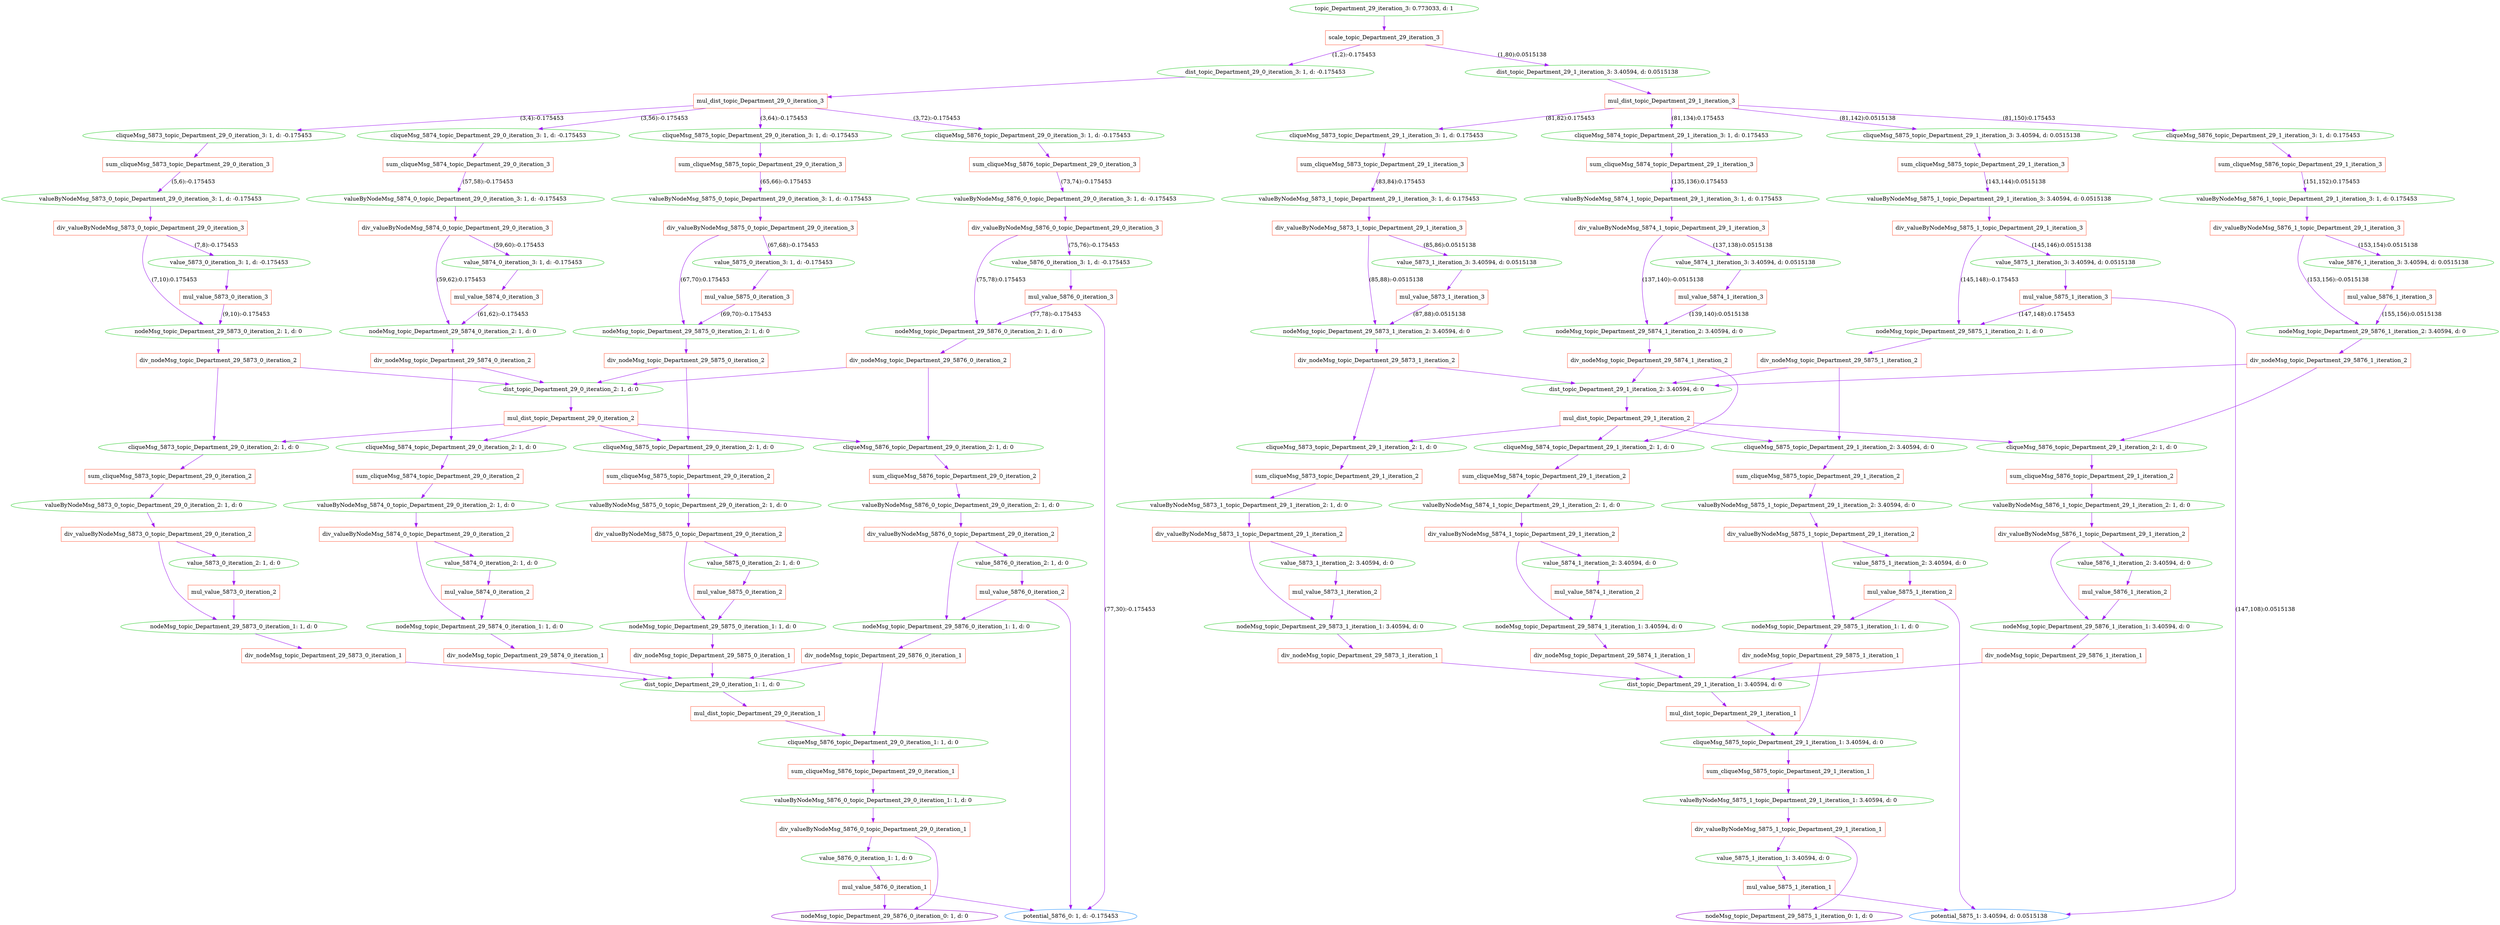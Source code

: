 digraph G {
0 [label="topic_Department_29_iteration_3: 0.773033, d: 1", shape=oval, color=limegreen];
1 [label="scale_topic_Department_29_iteration_3", shape=box, color=tomato];
2 [label="dist_topic_Department_29_0_iteration_3: 1, d: -0.175453", shape=oval, color=limegreen];
3 [label="mul_dist_topic_Department_29_0_iteration_3", shape=box, color=tomato];
4 [label="cliqueMsg_5873_topic_Department_29_0_iteration_3: 1, d: -0.175453", shape=oval, color=limegreen];
5 [label="sum_cliqueMsg_5873_topic_Department_29_0_iteration_3", shape=box, color=tomato];
6 [label="valueByNodeMsg_5873_0_topic_Department_29_0_iteration_3: 1, d: -0.175453", shape=oval, color=limegreen];
7 [label="div_valueByNodeMsg_5873_0_topic_Department_29_0_iteration_3", shape=box, color=tomato];
8 [label="value_5873_0_iteration_3: 1, d: -0.175453", shape=oval, color=limegreen];
9 [label="mul_value_5873_0_iteration_3", shape=box, color=tomato];
10 [label="nodeMsg_topic_Department_29_5873_0_iteration_2: 1, d: 0", shape=oval, color=limegreen];
11 [label="div_nodeMsg_topic_Department_29_5873_0_iteration_2", shape=box, color=tomato];
12 [label="dist_topic_Department_29_0_iteration_2: 1, d: 0", shape=oval, color=limegreen];
13 [label="mul_dist_topic_Department_29_0_iteration_2", shape=box, color=tomato];
14 [label="cliqueMsg_5873_topic_Department_29_0_iteration_2: 1, d: 0", shape=oval, color=limegreen];
15 [label="sum_cliqueMsg_5873_topic_Department_29_0_iteration_2", shape=box, color=tomato];
16 [label="valueByNodeMsg_5873_0_topic_Department_29_0_iteration_2: 1, d: 0", shape=oval, color=limegreen];
17 [label="div_valueByNodeMsg_5873_0_topic_Department_29_0_iteration_2", shape=box, color=tomato];
18 [label="value_5873_0_iteration_2: 1, d: 0", shape=oval, color=limegreen];
19 [label="mul_value_5873_0_iteration_2", shape=box, color=tomato];
20 [label="nodeMsg_topic_Department_29_5873_0_iteration_1: 1, d: 0", shape=oval, color=limegreen];
21 [label="div_nodeMsg_topic_Department_29_5873_0_iteration_1", shape=box, color=tomato];
22 [label="dist_topic_Department_29_0_iteration_1: 1, d: 0", shape=oval, color=limegreen];
23 [label="mul_dist_topic_Department_29_0_iteration_1", shape=box, color=tomato];
24 [label="cliqueMsg_5876_topic_Department_29_0_iteration_1: 1, d: 0", shape=oval, color=limegreen];
25 [label="sum_cliqueMsg_5876_topic_Department_29_0_iteration_1", shape=box, color=tomato];
26 [label="valueByNodeMsg_5876_0_topic_Department_29_0_iteration_1: 1, d: 0", shape=oval, color=limegreen];
27 [label="div_valueByNodeMsg_5876_0_topic_Department_29_0_iteration_1", shape=box, color=tomato];
28 [label="value_5876_0_iteration_1: 1, d: 0", shape=oval, color=limegreen];
29 [label="mul_value_5876_0_iteration_1", shape=box, color=tomato];
30 [label="potential_5876_0: 1, d: -0.175453", shape=oval, color=dodgerblue];
31 [label="nodeMsg_topic_Department_29_5876_0_iteration_0: 1, d: 0", shape=oval, color=darkviolet];
32 [label="cliqueMsg_5874_topic_Department_29_0_iteration_2: 1, d: 0", shape=oval, color=limegreen];
33 [label="sum_cliqueMsg_5874_topic_Department_29_0_iteration_2", shape=box, color=tomato];
34 [label="valueByNodeMsg_5874_0_topic_Department_29_0_iteration_2: 1, d: 0", shape=oval, color=limegreen];
35 [label="div_valueByNodeMsg_5874_0_topic_Department_29_0_iteration_2", shape=box, color=tomato];
36 [label="value_5874_0_iteration_2: 1, d: 0", shape=oval, color=limegreen];
37 [label="mul_value_5874_0_iteration_2", shape=box, color=tomato];
38 [label="nodeMsg_topic_Department_29_5874_0_iteration_1: 1, d: 0", shape=oval, color=limegreen];
39 [label="div_nodeMsg_topic_Department_29_5874_0_iteration_1", shape=box, color=tomato];
40 [label="cliqueMsg_5875_topic_Department_29_0_iteration_2: 1, d: 0", shape=oval, color=limegreen];
41 [label="sum_cliqueMsg_5875_topic_Department_29_0_iteration_2", shape=box, color=tomato];
42 [label="valueByNodeMsg_5875_0_topic_Department_29_0_iteration_2: 1, d: 0", shape=oval, color=limegreen];
43 [label="div_valueByNodeMsg_5875_0_topic_Department_29_0_iteration_2", shape=box, color=tomato];
44 [label="value_5875_0_iteration_2: 1, d: 0", shape=oval, color=limegreen];
45 [label="mul_value_5875_0_iteration_2", shape=box, color=tomato];
46 [label="nodeMsg_topic_Department_29_5875_0_iteration_1: 1, d: 0", shape=oval, color=limegreen];
47 [label="div_nodeMsg_topic_Department_29_5875_0_iteration_1", shape=box, color=tomato];
48 [label="cliqueMsg_5876_topic_Department_29_0_iteration_2: 1, d: 0", shape=oval, color=limegreen];
49 [label="sum_cliqueMsg_5876_topic_Department_29_0_iteration_2", shape=box, color=tomato];
50 [label="valueByNodeMsg_5876_0_topic_Department_29_0_iteration_2: 1, d: 0", shape=oval, color=limegreen];
51 [label="div_valueByNodeMsg_5876_0_topic_Department_29_0_iteration_2", shape=box, color=tomato];
52 [label="value_5876_0_iteration_2: 1, d: 0", shape=oval, color=limegreen];
53 [label="mul_value_5876_0_iteration_2", shape=box, color=tomato];
54 [label="nodeMsg_topic_Department_29_5876_0_iteration_1: 1, d: 0", shape=oval, color=limegreen];
55 [label="div_nodeMsg_topic_Department_29_5876_0_iteration_1", shape=box, color=tomato];
56 [label="cliqueMsg_5874_topic_Department_29_0_iteration_3: 1, d: -0.175453", shape=oval, color=limegreen];
57 [label="sum_cliqueMsg_5874_topic_Department_29_0_iteration_3", shape=box, color=tomato];
58 [label="valueByNodeMsg_5874_0_topic_Department_29_0_iteration_3: 1, d: -0.175453", shape=oval, color=limegreen];
59 [label="div_valueByNodeMsg_5874_0_topic_Department_29_0_iteration_3", shape=box, color=tomato];
60 [label="value_5874_0_iteration_3: 1, d: -0.175453", shape=oval, color=limegreen];
61 [label="mul_value_5874_0_iteration_3", shape=box, color=tomato];
62 [label="nodeMsg_topic_Department_29_5874_0_iteration_2: 1, d: 0", shape=oval, color=limegreen];
63 [label="div_nodeMsg_topic_Department_29_5874_0_iteration_2", shape=box, color=tomato];
64 [label="cliqueMsg_5875_topic_Department_29_0_iteration_3: 1, d: -0.175453", shape=oval, color=limegreen];
65 [label="sum_cliqueMsg_5875_topic_Department_29_0_iteration_3", shape=box, color=tomato];
66 [label="valueByNodeMsg_5875_0_topic_Department_29_0_iteration_3: 1, d: -0.175453", shape=oval, color=limegreen];
67 [label="div_valueByNodeMsg_5875_0_topic_Department_29_0_iteration_3", shape=box, color=tomato];
68 [label="value_5875_0_iteration_3: 1, d: -0.175453", shape=oval, color=limegreen];
69 [label="mul_value_5875_0_iteration_3", shape=box, color=tomato];
70 [label="nodeMsg_topic_Department_29_5875_0_iteration_2: 1, d: 0", shape=oval, color=limegreen];
71 [label="div_nodeMsg_topic_Department_29_5875_0_iteration_2", shape=box, color=tomato];
72 [label="cliqueMsg_5876_topic_Department_29_0_iteration_3: 1, d: -0.175453", shape=oval, color=limegreen];
73 [label="sum_cliqueMsg_5876_topic_Department_29_0_iteration_3", shape=box, color=tomato];
74 [label="valueByNodeMsg_5876_0_topic_Department_29_0_iteration_3: 1, d: -0.175453", shape=oval, color=limegreen];
75 [label="div_valueByNodeMsg_5876_0_topic_Department_29_0_iteration_3", shape=box, color=tomato];
76 [label="value_5876_0_iteration_3: 1, d: -0.175453", shape=oval, color=limegreen];
77 [label="mul_value_5876_0_iteration_3", shape=box, color=tomato];
78 [label="nodeMsg_topic_Department_29_5876_0_iteration_2: 1, d: 0", shape=oval, color=limegreen];
79 [label="div_nodeMsg_topic_Department_29_5876_0_iteration_2", shape=box, color=tomato];
80 [label="dist_topic_Department_29_1_iteration_3: 3.40594, d: 0.0515138", shape=oval, color=limegreen];
81 [label="mul_dist_topic_Department_29_1_iteration_3", shape=box, color=tomato];
82 [label="cliqueMsg_5873_topic_Department_29_1_iteration_3: 1, d: 0.175453", shape=oval, color=limegreen];
83 [label="sum_cliqueMsg_5873_topic_Department_29_1_iteration_3", shape=box, color=tomato];
84 [label="valueByNodeMsg_5873_1_topic_Department_29_1_iteration_3: 1, d: 0.175453", shape=oval, color=limegreen];
85 [label="div_valueByNodeMsg_5873_1_topic_Department_29_1_iteration_3", shape=box, color=tomato];
86 [label="value_5873_1_iteration_3: 3.40594, d: 0.0515138", shape=oval, color=limegreen];
87 [label="mul_value_5873_1_iteration_3", shape=box, color=tomato];
88 [label="nodeMsg_topic_Department_29_5873_1_iteration_2: 3.40594, d: 0", shape=oval, color=limegreen];
89 [label="div_nodeMsg_topic_Department_29_5873_1_iteration_2", shape=box, color=tomato];
90 [label="dist_topic_Department_29_1_iteration_2: 3.40594, d: 0", shape=oval, color=limegreen];
91 [label="mul_dist_topic_Department_29_1_iteration_2", shape=box, color=tomato];
92 [label="cliqueMsg_5873_topic_Department_29_1_iteration_2: 1, d: 0", shape=oval, color=limegreen];
93 [label="sum_cliqueMsg_5873_topic_Department_29_1_iteration_2", shape=box, color=tomato];
94 [label="valueByNodeMsg_5873_1_topic_Department_29_1_iteration_2: 1, d: 0", shape=oval, color=limegreen];
95 [label="div_valueByNodeMsg_5873_1_topic_Department_29_1_iteration_2", shape=box, color=tomato];
96 [label="value_5873_1_iteration_2: 3.40594, d: 0", shape=oval, color=limegreen];
97 [label="mul_value_5873_1_iteration_2", shape=box, color=tomato];
98 [label="nodeMsg_topic_Department_29_5873_1_iteration_1: 3.40594, d: 0", shape=oval, color=limegreen];
99 [label="div_nodeMsg_topic_Department_29_5873_1_iteration_1", shape=box, color=tomato];
100 [label="dist_topic_Department_29_1_iteration_1: 3.40594, d: 0", shape=oval, color=limegreen];
101 [label="mul_dist_topic_Department_29_1_iteration_1", shape=box, color=tomato];
102 [label="cliqueMsg_5875_topic_Department_29_1_iteration_1: 3.40594, d: 0", shape=oval, color=limegreen];
103 [label="sum_cliqueMsg_5875_topic_Department_29_1_iteration_1", shape=box, color=tomato];
104 [label="valueByNodeMsg_5875_1_topic_Department_29_1_iteration_1: 3.40594, d: 0", shape=oval, color=limegreen];
105 [label="div_valueByNodeMsg_5875_1_topic_Department_29_1_iteration_1", shape=box, color=tomato];
106 [label="value_5875_1_iteration_1: 3.40594, d: 0", shape=oval, color=limegreen];
107 [label="mul_value_5875_1_iteration_1", shape=box, color=tomato];
108 [label="potential_5875_1: 3.40594, d: 0.0515138", shape=oval, color=dodgerblue];
109 [label="nodeMsg_topic_Department_29_5875_1_iteration_0: 1, d: 0", shape=oval, color=darkviolet];
110 [label="cliqueMsg_5874_topic_Department_29_1_iteration_2: 1, d: 0", shape=oval, color=limegreen];
111 [label="sum_cliqueMsg_5874_topic_Department_29_1_iteration_2", shape=box, color=tomato];
112 [label="valueByNodeMsg_5874_1_topic_Department_29_1_iteration_2: 1, d: 0", shape=oval, color=limegreen];
113 [label="div_valueByNodeMsg_5874_1_topic_Department_29_1_iteration_2", shape=box, color=tomato];
114 [label="value_5874_1_iteration_2: 3.40594, d: 0", shape=oval, color=limegreen];
115 [label="mul_value_5874_1_iteration_2", shape=box, color=tomato];
116 [label="nodeMsg_topic_Department_29_5874_1_iteration_1: 3.40594, d: 0", shape=oval, color=limegreen];
117 [label="div_nodeMsg_topic_Department_29_5874_1_iteration_1", shape=box, color=tomato];
118 [label="cliqueMsg_5875_topic_Department_29_1_iteration_2: 3.40594, d: 0", shape=oval, color=limegreen];
119 [label="sum_cliqueMsg_5875_topic_Department_29_1_iteration_2", shape=box, color=tomato];
120 [label="valueByNodeMsg_5875_1_topic_Department_29_1_iteration_2: 3.40594, d: 0", shape=oval, color=limegreen];
121 [label="div_valueByNodeMsg_5875_1_topic_Department_29_1_iteration_2", shape=box, color=tomato];
122 [label="value_5875_1_iteration_2: 3.40594, d: 0", shape=oval, color=limegreen];
123 [label="mul_value_5875_1_iteration_2", shape=box, color=tomato];
124 [label="nodeMsg_topic_Department_29_5875_1_iteration_1: 1, d: 0", shape=oval, color=limegreen];
125 [label="div_nodeMsg_topic_Department_29_5875_1_iteration_1", shape=box, color=tomato];
126 [label="cliqueMsg_5876_topic_Department_29_1_iteration_2: 1, d: 0", shape=oval, color=limegreen];
127 [label="sum_cliqueMsg_5876_topic_Department_29_1_iteration_2", shape=box, color=tomato];
128 [label="valueByNodeMsg_5876_1_topic_Department_29_1_iteration_2: 1, d: 0", shape=oval, color=limegreen];
129 [label="div_valueByNodeMsg_5876_1_topic_Department_29_1_iteration_2", shape=box, color=tomato];
130 [label="value_5876_1_iteration_2: 3.40594, d: 0", shape=oval, color=limegreen];
131 [label="mul_value_5876_1_iteration_2", shape=box, color=tomato];
132 [label="nodeMsg_topic_Department_29_5876_1_iteration_1: 3.40594, d: 0", shape=oval, color=limegreen];
133 [label="div_nodeMsg_topic_Department_29_5876_1_iteration_1", shape=box, color=tomato];
134 [label="cliqueMsg_5874_topic_Department_29_1_iteration_3: 1, d: 0.175453", shape=oval, color=limegreen];
135 [label="sum_cliqueMsg_5874_topic_Department_29_1_iteration_3", shape=box, color=tomato];
136 [label="valueByNodeMsg_5874_1_topic_Department_29_1_iteration_3: 1, d: 0.175453", shape=oval, color=limegreen];
137 [label="div_valueByNodeMsg_5874_1_topic_Department_29_1_iteration_3", shape=box, color=tomato];
138 [label="value_5874_1_iteration_3: 3.40594, d: 0.0515138", shape=oval, color=limegreen];
139 [label="mul_value_5874_1_iteration_3", shape=box, color=tomato];
140 [label="nodeMsg_topic_Department_29_5874_1_iteration_2: 3.40594, d: 0", shape=oval, color=limegreen];
141 [label="div_nodeMsg_topic_Department_29_5874_1_iteration_2", shape=box, color=tomato];
142 [label="cliqueMsg_5875_topic_Department_29_1_iteration_3: 3.40594, d: 0.0515138", shape=oval, color=limegreen];
143 [label="sum_cliqueMsg_5875_topic_Department_29_1_iteration_3", shape=box, color=tomato];
144 [label="valueByNodeMsg_5875_1_topic_Department_29_1_iteration_3: 3.40594, d: 0.0515138", shape=oval, color=limegreen];
145 [label="div_valueByNodeMsg_5875_1_topic_Department_29_1_iteration_3", shape=box, color=tomato];
146 [label="value_5875_1_iteration_3: 3.40594, d: 0.0515138", shape=oval, color=limegreen];
147 [label="mul_value_5875_1_iteration_3", shape=box, color=tomato];
148 [label="nodeMsg_topic_Department_29_5875_1_iteration_2: 1, d: 0", shape=oval, color=limegreen];
149 [label="div_nodeMsg_topic_Department_29_5875_1_iteration_2", shape=box, color=tomato];
150 [label="cliqueMsg_5876_topic_Department_29_1_iteration_3: 1, d: 0.175453", shape=oval, color=limegreen];
151 [label="sum_cliqueMsg_5876_topic_Department_29_1_iteration_3", shape=box, color=tomato];
152 [label="valueByNodeMsg_5876_1_topic_Department_29_1_iteration_3: 1, d: 0.175453", shape=oval, color=limegreen];
153 [label="div_valueByNodeMsg_5876_1_topic_Department_29_1_iteration_3", shape=box, color=tomato];
154 [label="value_5876_1_iteration_3: 3.40594, d: 0.0515138", shape=oval, color=limegreen];
155 [label="mul_value_5876_1_iteration_3", shape=box, color=tomato];
156 [label="nodeMsg_topic_Department_29_5876_1_iteration_2: 3.40594, d: 0", shape=oval, color=limegreen];
157 [label="div_nodeMsg_topic_Department_29_5876_1_iteration_2", shape=box, color=tomato];
0->1  [color=purple]
;
2->3  [color=purple]
;
4->5  [color=purple]
;
6->7  [color=purple]
;
8->9  [color=purple]
;
10->11  [color=purple]
;
12->13  [color=purple]
;
14->15  [color=purple]
;
16->17  [color=purple]
;
18->19  [color=purple]
;
20->21  [color=purple]
;
22->23  [color=purple]
;
24->25  [color=purple]
;
26->27  [color=purple]
;
28->29  [color=purple]
;
29->30  [color=purple]
;
29->31  [color=purple]
;
27->28  [color=purple]
;
27->31  [color=purple]
;
25->26  [color=purple]
;
23->24  [color=purple]
;
21->22  [color=purple]
;
19->20  [color=purple]
;
17->18  [color=purple]
;
17->20  [color=purple]
;
15->16  [color=purple]
;
13->14  [color=purple]
;
32->33  [color=purple]
;
34->35  [color=purple]
;
36->37  [color=purple]
;
38->39  [color=purple]
;
39->22  [color=purple]
;
37->38  [color=purple]
;
35->36  [color=purple]
;
35->38  [color=purple]
;
33->34  [color=purple]
;
13->32  [color=purple]
;
40->41  [color=purple]
;
42->43  [color=purple]
;
44->45  [color=purple]
;
46->47  [color=purple]
;
47->22  [color=purple]
;
45->46  [color=purple]
;
43->44  [color=purple]
;
43->46  [color=purple]
;
41->42  [color=purple]
;
13->40  [color=purple]
;
48->49  [color=purple]
;
50->51  [color=purple]
;
52->53  [color=purple]
;
53->30  [color=purple]
;
54->55  [color=purple]
;
55->22  [color=purple]
;
55->24  [color=purple]
;
53->54  [color=purple]
;
51->52  [color=purple]
;
51->54  [color=purple]
;
49->50  [color=purple]
;
13->48  [color=purple]
;
11->12  [color=purple]
;
11->14  [color=purple]
;
9->10  [color=purple]
 [label="(9,10):-0.175453"];
7->8  [color=purple]
 [label="(7,8):-0.175453"];
7->10  [color=purple]
 [label="(7,10):0.175453"];
5->6  [color=purple]
 [label="(5,6):-0.175453"];
3->4  [color=purple]
 [label="(3,4):-0.175453"];
56->57  [color=purple]
;
58->59  [color=purple]
;
60->61  [color=purple]
;
62->63  [color=purple]
;
63->12  [color=purple]
;
63->32  [color=purple]
;
61->62  [color=purple]
 [label="(61,62):-0.175453"];
59->60  [color=purple]
 [label="(59,60):-0.175453"];
59->62  [color=purple]
 [label="(59,62):0.175453"];
57->58  [color=purple]
 [label="(57,58):-0.175453"];
3->56  [color=purple]
 [label="(3,56):-0.175453"];
64->65  [color=purple]
;
66->67  [color=purple]
;
68->69  [color=purple]
;
70->71  [color=purple]
;
71->12  [color=purple]
;
71->40  [color=purple]
;
69->70  [color=purple]
 [label="(69,70):-0.175453"];
67->68  [color=purple]
 [label="(67,68):-0.175453"];
67->70  [color=purple]
 [label="(67,70):0.175453"];
65->66  [color=purple]
 [label="(65,66):-0.175453"];
3->64  [color=purple]
 [label="(3,64):-0.175453"];
72->73  [color=purple]
;
74->75  [color=purple]
;
76->77  [color=purple]
;
77->30  [color=purple]
 [label="(77,30):-0.175453"];
78->79  [color=purple]
;
79->12  [color=purple]
;
79->48  [color=purple]
;
77->78  [color=purple]
 [label="(77,78):-0.175453"];
75->76  [color=purple]
 [label="(75,76):-0.175453"];
75->78  [color=purple]
 [label="(75,78):0.175453"];
73->74  [color=purple]
 [label="(73,74):-0.175453"];
3->72  [color=purple]
 [label="(3,72):-0.175453"];
1->2  [color=purple]
 [label="(1,2):-0.175453"];
80->81  [color=purple]
;
82->83  [color=purple]
;
84->85  [color=purple]
;
86->87  [color=purple]
;
88->89  [color=purple]
;
90->91  [color=purple]
;
92->93  [color=purple]
;
94->95  [color=purple]
;
96->97  [color=purple]
;
98->99  [color=purple]
;
100->101  [color=purple]
;
102->103  [color=purple]
;
104->105  [color=purple]
;
106->107  [color=purple]
;
107->108  [color=purple]
;
107->109  [color=purple]
;
105->106  [color=purple]
;
105->109  [color=purple]
;
103->104  [color=purple]
;
101->102  [color=purple]
;
99->100  [color=purple]
;
97->98  [color=purple]
;
95->96  [color=purple]
;
95->98  [color=purple]
;
93->94  [color=purple]
;
91->92  [color=purple]
;
110->111  [color=purple]
;
112->113  [color=purple]
;
114->115  [color=purple]
;
116->117  [color=purple]
;
117->100  [color=purple]
;
115->116  [color=purple]
;
113->114  [color=purple]
;
113->116  [color=purple]
;
111->112  [color=purple]
;
91->110  [color=purple]
;
118->119  [color=purple]
;
120->121  [color=purple]
;
122->123  [color=purple]
;
123->108  [color=purple]
;
124->125  [color=purple]
;
125->100  [color=purple]
;
125->102  [color=purple]
;
123->124  [color=purple]
;
121->122  [color=purple]
;
121->124  [color=purple]
;
119->120  [color=purple]
;
91->118  [color=purple]
;
126->127  [color=purple]
;
128->129  [color=purple]
;
130->131  [color=purple]
;
132->133  [color=purple]
;
133->100  [color=purple]
;
131->132  [color=purple]
;
129->130  [color=purple]
;
129->132  [color=purple]
;
127->128  [color=purple]
;
91->126  [color=purple]
;
89->90  [color=purple]
;
89->92  [color=purple]
;
87->88  [color=purple]
 [label="(87,88):0.0515138"];
85->86  [color=purple]
 [label="(85,86):0.0515138"];
85->88  [color=purple]
 [label="(85,88):-0.0515138"];
83->84  [color=purple]
 [label="(83,84):0.175453"];
81->82  [color=purple]
 [label="(81,82):0.175453"];
134->135  [color=purple]
;
136->137  [color=purple]
;
138->139  [color=purple]
;
140->141  [color=purple]
;
141->90  [color=purple]
;
141->110  [color=purple]
;
139->140  [color=purple]
 [label="(139,140):0.0515138"];
137->138  [color=purple]
 [label="(137,138):0.0515138"];
137->140  [color=purple]
 [label="(137,140):-0.0515138"];
135->136  [color=purple]
 [label="(135,136):0.175453"];
81->134  [color=purple]
 [label="(81,134):0.175453"];
142->143  [color=purple]
;
144->145  [color=purple]
;
146->147  [color=purple]
;
147->108  [color=purple]
 [label="(147,108):0.0515138"];
148->149  [color=purple]
;
149->90  [color=purple]
;
149->118  [color=purple]
;
147->148  [color=purple]
 [label="(147,148):0.175453"];
145->146  [color=purple]
 [label="(145,146):0.0515138"];
145->148  [color=purple]
 [label="(145,148):-0.175453"];
143->144  [color=purple]
 [label="(143,144):0.0515138"];
81->142  [color=purple]
 [label="(81,142):0.0515138"];
150->151  [color=purple]
;
152->153  [color=purple]
;
154->155  [color=purple]
;
156->157  [color=purple]
;
157->90  [color=purple]
;
157->126  [color=purple]
;
155->156  [color=purple]
 [label="(155,156):0.0515138"];
153->154  [color=purple]
 [label="(153,154):0.0515138"];
153->156  [color=purple]
 [label="(153,156):-0.0515138"];
151->152  [color=purple]
 [label="(151,152):0.175453"];
81->150  [color=purple]
 [label="(81,150):0.175453"];
1->80  [color=purple]
 [label="(1,80):0.0515138"];
}
